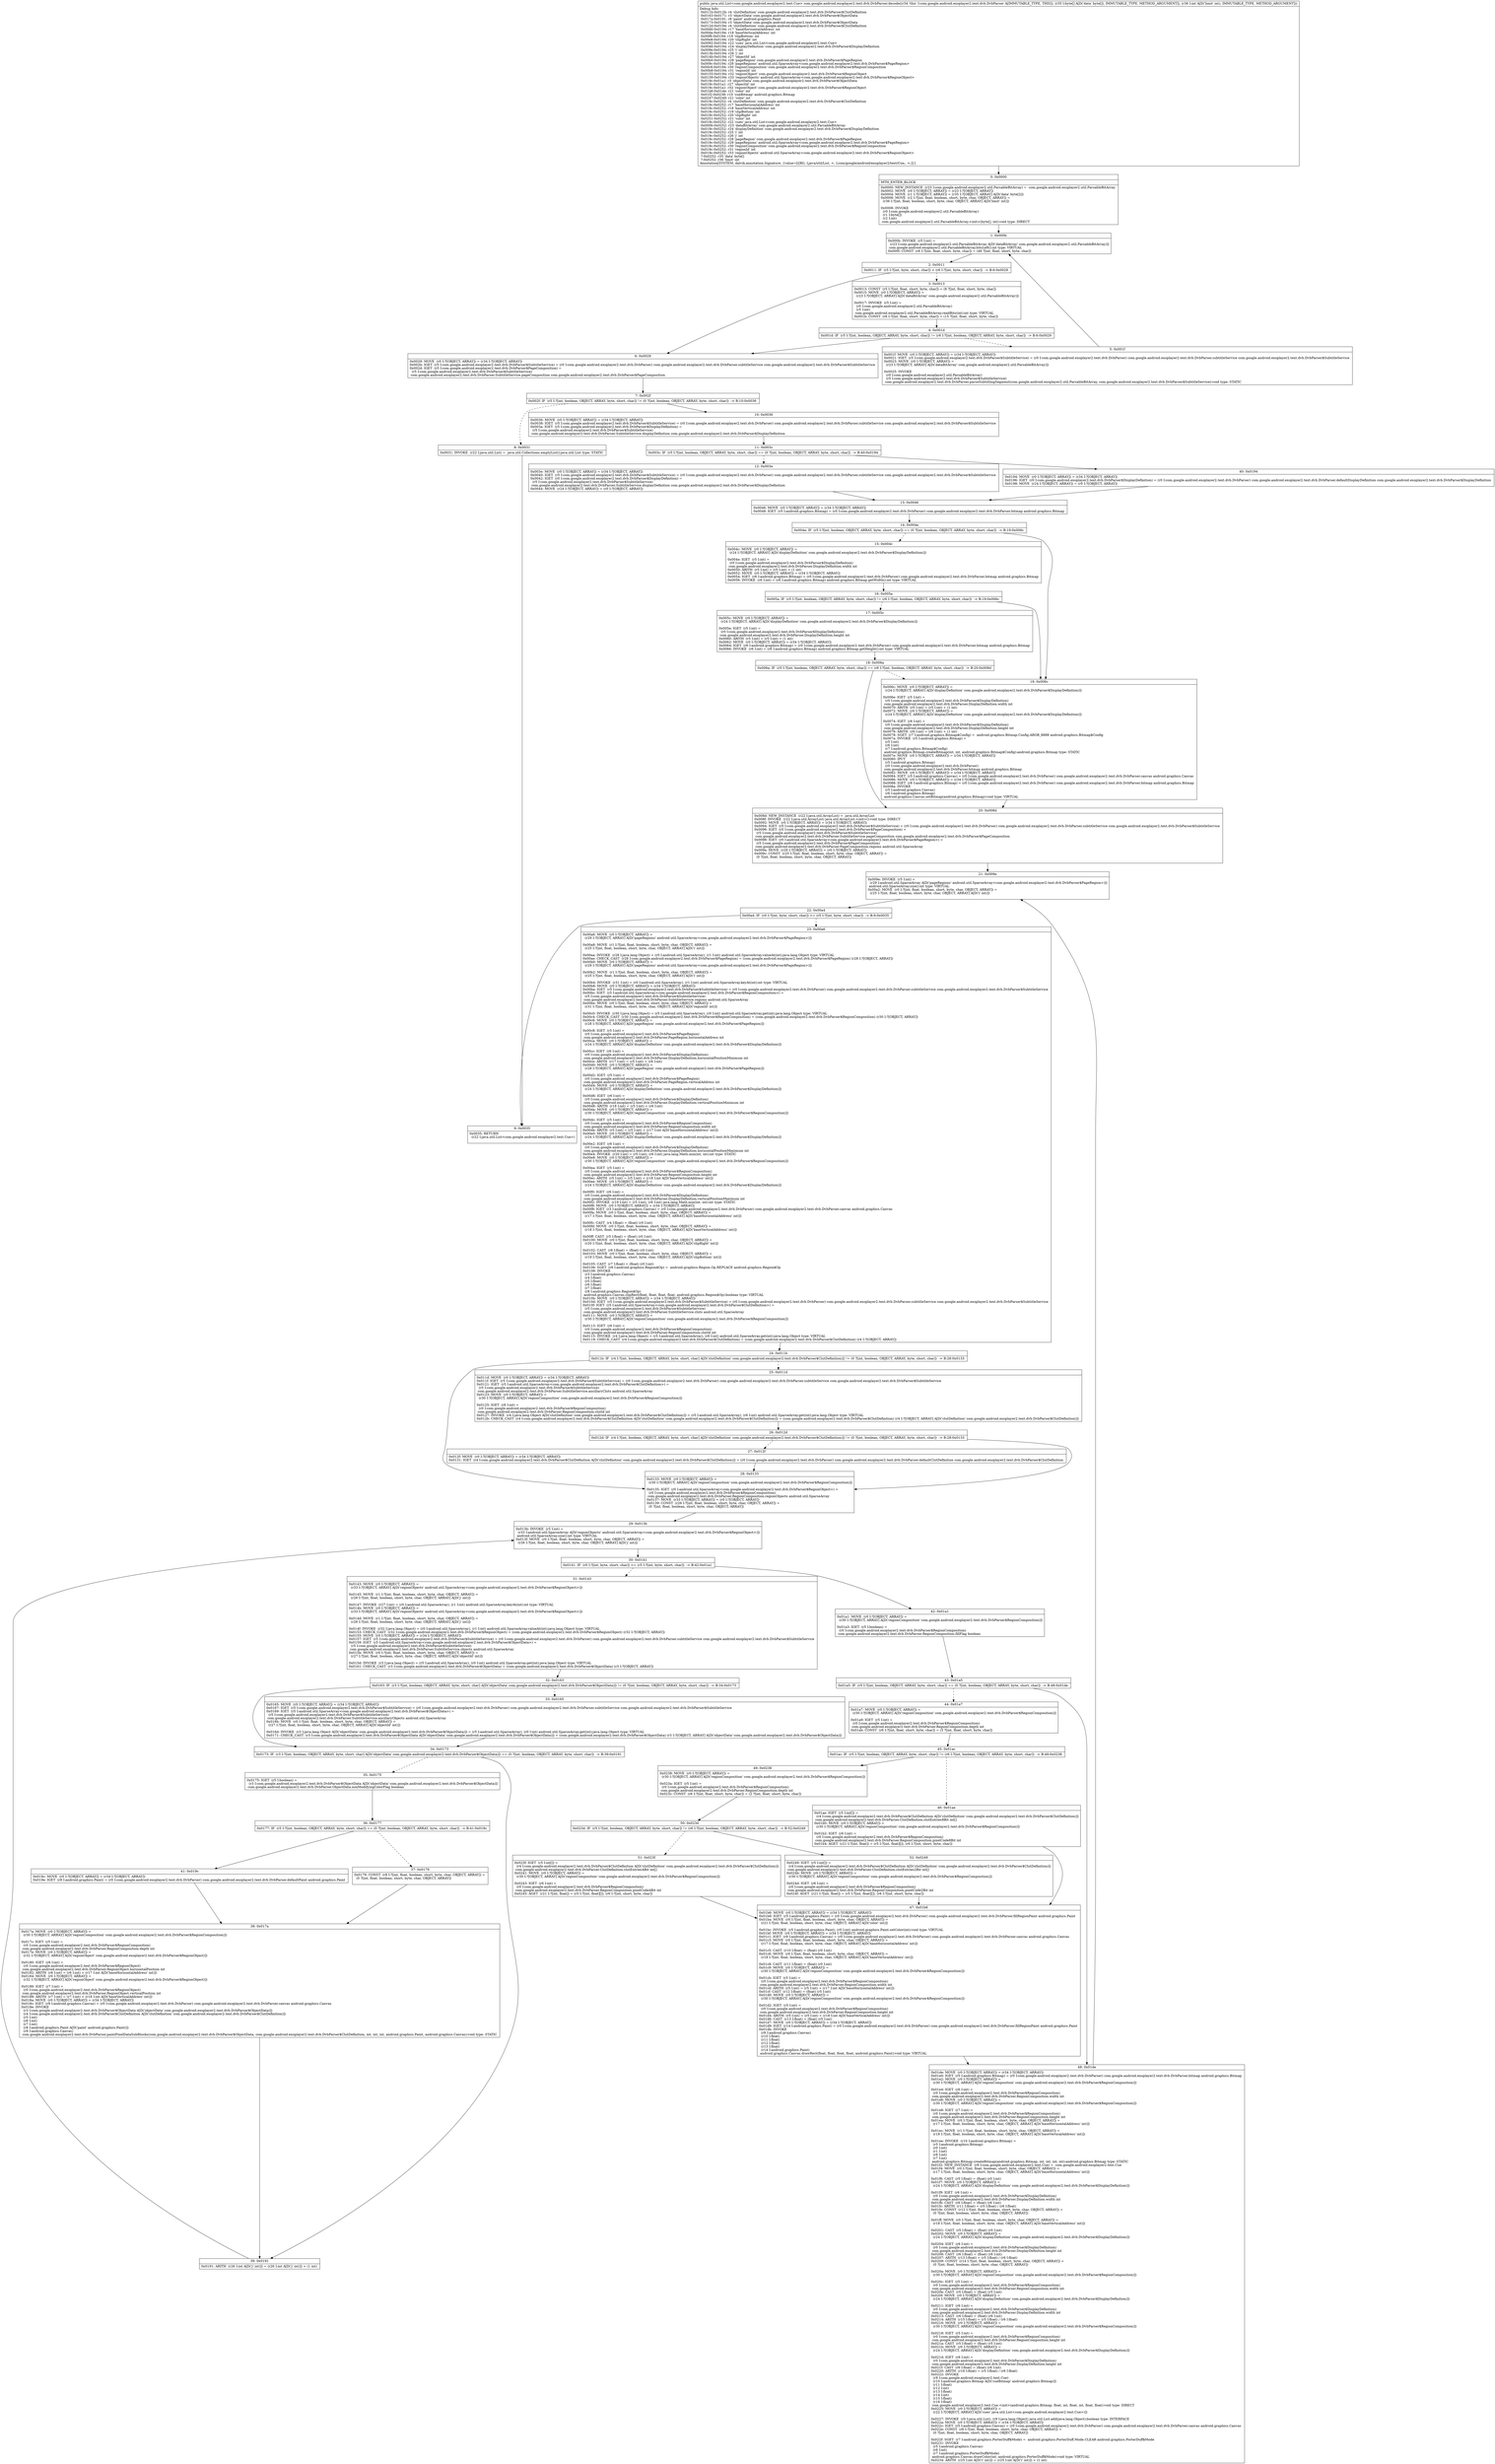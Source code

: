 digraph "CFG forcom.google.android.exoplayer2.text.dvb.DvbParser.decode([BI)Ljava\/util\/List;" {
Node_0 [shape=record,label="{0\:\ 0x0000|MTH_ENTER_BLOCK\l|0x0000: NEW_INSTANCE  (r23 I:com.google.android.exoplayer2.util.ParsableBitArray) =  com.google.android.exoplayer2.util.ParsableBitArray \l0x0002: MOVE  (r0 I:?[OBJECT, ARRAY]) = (r23 I:?[OBJECT, ARRAY]) \l0x0004: MOVE  (r1 I:?[OBJECT, ARRAY]) = (r35 I:?[OBJECT, ARRAY] A[D('data' byte[])]) \l0x0006: MOVE  (r2 I:?[int, float, boolean, short, byte, char, OBJECT, ARRAY]) = \l  (r36 I:?[int, float, boolean, short, byte, char, OBJECT, ARRAY] A[D('limit' int)])\l \l0x0008: INVOKE  \l  (r0 I:com.google.android.exoplayer2.util.ParsableBitArray)\l  (r1 I:byte[])\l  (r2 I:int)\l com.google.android.exoplayer2.util.ParsableBitArray.\<init\>(byte[], int):void type: DIRECT \l}"];
Node_1 [shape=record,label="{1\:\ 0x000b|0x000b: INVOKE  (r5 I:int) = \l  (r23 I:com.google.android.exoplayer2.util.ParsableBitArray A[D('dataBitArray' com.google.android.exoplayer2.util.ParsableBitArray)])\l com.google.android.exoplayer2.util.ParsableBitArray.bitsLeft():int type: VIRTUAL \l0x000f: CONST  (r6 I:?[int, float, short, byte, char]) = (48 ?[int, float, short, byte, char]) \l}"];
Node_2 [shape=record,label="{2\:\ 0x0011|0x0011: IF  (r5 I:?[int, byte, short, char]) \< (r6 I:?[int, byte, short, char])  \-\> B:6:0x0029 \l}"];
Node_3 [shape=record,label="{3\:\ 0x0013|0x0013: CONST  (r5 I:?[int, float, short, byte, char]) = (8 ?[int, float, short, byte, char]) \l0x0015: MOVE  (r0 I:?[OBJECT, ARRAY]) = \l  (r23 I:?[OBJECT, ARRAY] A[D('dataBitArray' com.google.android.exoplayer2.util.ParsableBitArray)])\l \l0x0017: INVOKE  (r5 I:int) = \l  (r0 I:com.google.android.exoplayer2.util.ParsableBitArray)\l  (r5 I:int)\l com.google.android.exoplayer2.util.ParsableBitArray.readBits(int):int type: VIRTUAL \l0x001b: CONST  (r6 I:?[int, float, short, byte, char]) = (15 ?[int, float, short, byte, char]) \l}"];
Node_4 [shape=record,label="{4\:\ 0x001d|0x001d: IF  (r5 I:?[int, boolean, OBJECT, ARRAY, byte, short, char]) != (r6 I:?[int, boolean, OBJECT, ARRAY, byte, short, char])  \-\> B:6:0x0029 \l}"];
Node_5 [shape=record,label="{5\:\ 0x001f|0x001f: MOVE  (r0 I:?[OBJECT, ARRAY]) = (r34 I:?[OBJECT, ARRAY]) \l0x0021: IGET  (r5 I:com.google.android.exoplayer2.text.dvb.DvbParser$SubtitleService) = (r0 I:com.google.android.exoplayer2.text.dvb.DvbParser) com.google.android.exoplayer2.text.dvb.DvbParser.subtitleService com.google.android.exoplayer2.text.dvb.DvbParser$SubtitleService \l0x0023: MOVE  (r0 I:?[OBJECT, ARRAY]) = \l  (r23 I:?[OBJECT, ARRAY] A[D('dataBitArray' com.google.android.exoplayer2.util.ParsableBitArray)])\l \l0x0025: INVOKE  \l  (r0 I:com.google.android.exoplayer2.util.ParsableBitArray)\l  (r5 I:com.google.android.exoplayer2.text.dvb.DvbParser$SubtitleService)\l com.google.android.exoplayer2.text.dvb.DvbParser.parseSubtitlingSegment(com.google.android.exoplayer2.util.ParsableBitArray, com.google.android.exoplayer2.text.dvb.DvbParser$SubtitleService):void type: STATIC \l}"];
Node_6 [shape=record,label="{6\:\ 0x0029|0x0029: MOVE  (r0 I:?[OBJECT, ARRAY]) = (r34 I:?[OBJECT, ARRAY]) \l0x002b: IGET  (r5 I:com.google.android.exoplayer2.text.dvb.DvbParser$SubtitleService) = (r0 I:com.google.android.exoplayer2.text.dvb.DvbParser) com.google.android.exoplayer2.text.dvb.DvbParser.subtitleService com.google.android.exoplayer2.text.dvb.DvbParser$SubtitleService \l0x002d: IGET  (r5 I:com.google.android.exoplayer2.text.dvb.DvbParser$PageComposition) = \l  (r5 I:com.google.android.exoplayer2.text.dvb.DvbParser$SubtitleService)\l com.google.android.exoplayer2.text.dvb.DvbParser.SubtitleService.pageComposition com.google.android.exoplayer2.text.dvb.DvbParser$PageComposition \l}"];
Node_7 [shape=record,label="{7\:\ 0x002f|0x002f: IF  (r5 I:?[int, boolean, OBJECT, ARRAY, byte, short, char]) != (0 ?[int, boolean, OBJECT, ARRAY, byte, short, char])  \-\> B:10:0x0036 \l}"];
Node_8 [shape=record,label="{8\:\ 0x0031|0x0031: INVOKE  (r22 I:java.util.List) =  java.util.Collections.emptyList():java.util.List type: STATIC \l}"];
Node_9 [shape=record,label="{9\:\ 0x0035|0x0035: RETURN  \l  (r22 I:java.util.List\<com.google.android.exoplayer2.text.Cue\>)\l \l}"];
Node_10 [shape=record,label="{10\:\ 0x0036|0x0036: MOVE  (r0 I:?[OBJECT, ARRAY]) = (r34 I:?[OBJECT, ARRAY]) \l0x0038: IGET  (r5 I:com.google.android.exoplayer2.text.dvb.DvbParser$SubtitleService) = (r0 I:com.google.android.exoplayer2.text.dvb.DvbParser) com.google.android.exoplayer2.text.dvb.DvbParser.subtitleService com.google.android.exoplayer2.text.dvb.DvbParser$SubtitleService \l0x003a: IGET  (r5 I:com.google.android.exoplayer2.text.dvb.DvbParser$DisplayDefinition) = \l  (r5 I:com.google.android.exoplayer2.text.dvb.DvbParser$SubtitleService)\l com.google.android.exoplayer2.text.dvb.DvbParser.SubtitleService.displayDefinition com.google.android.exoplayer2.text.dvb.DvbParser$DisplayDefinition \l}"];
Node_11 [shape=record,label="{11\:\ 0x003c|0x003c: IF  (r5 I:?[int, boolean, OBJECT, ARRAY, byte, short, char]) == (0 ?[int, boolean, OBJECT, ARRAY, byte, short, char])  \-\> B:40:0x0194 \l}"];
Node_12 [shape=record,label="{12\:\ 0x003e|0x003e: MOVE  (r0 I:?[OBJECT, ARRAY]) = (r34 I:?[OBJECT, ARRAY]) \l0x0040: IGET  (r5 I:com.google.android.exoplayer2.text.dvb.DvbParser$SubtitleService) = (r0 I:com.google.android.exoplayer2.text.dvb.DvbParser) com.google.android.exoplayer2.text.dvb.DvbParser.subtitleService com.google.android.exoplayer2.text.dvb.DvbParser$SubtitleService \l0x0042: IGET  (r0 I:com.google.android.exoplayer2.text.dvb.DvbParser$DisplayDefinition) = \l  (r5 I:com.google.android.exoplayer2.text.dvb.DvbParser$SubtitleService)\l com.google.android.exoplayer2.text.dvb.DvbParser.SubtitleService.displayDefinition com.google.android.exoplayer2.text.dvb.DvbParser$DisplayDefinition \l0x0044: MOVE  (r24 I:?[OBJECT, ARRAY]) = (r0 I:?[OBJECT, ARRAY]) \l}"];
Node_13 [shape=record,label="{13\:\ 0x0046|0x0046: MOVE  (r0 I:?[OBJECT, ARRAY]) = (r34 I:?[OBJECT, ARRAY]) \l0x0048: IGET  (r5 I:android.graphics.Bitmap) = (r0 I:com.google.android.exoplayer2.text.dvb.DvbParser) com.google.android.exoplayer2.text.dvb.DvbParser.bitmap android.graphics.Bitmap \l}"];
Node_14 [shape=record,label="{14\:\ 0x004a|0x004a: IF  (r5 I:?[int, boolean, OBJECT, ARRAY, byte, short, char]) == (0 ?[int, boolean, OBJECT, ARRAY, byte, short, char])  \-\> B:19:0x006c \l}"];
Node_15 [shape=record,label="{15\:\ 0x004c|0x004c: MOVE  (r0 I:?[OBJECT, ARRAY]) = \l  (r24 I:?[OBJECT, ARRAY] A[D('displayDefinition' com.google.android.exoplayer2.text.dvb.DvbParser$DisplayDefinition)])\l \l0x004e: IGET  (r5 I:int) = \l  (r0 I:com.google.android.exoplayer2.text.dvb.DvbParser$DisplayDefinition)\l com.google.android.exoplayer2.text.dvb.DvbParser.DisplayDefinition.width int \l0x0050: ARITH  (r5 I:int) = (r5 I:int) + (1 int) \l0x0052: MOVE  (r0 I:?[OBJECT, ARRAY]) = (r34 I:?[OBJECT, ARRAY]) \l0x0054: IGET  (r6 I:android.graphics.Bitmap) = (r0 I:com.google.android.exoplayer2.text.dvb.DvbParser) com.google.android.exoplayer2.text.dvb.DvbParser.bitmap android.graphics.Bitmap \l0x0056: INVOKE  (r6 I:int) = (r6 I:android.graphics.Bitmap) android.graphics.Bitmap.getWidth():int type: VIRTUAL \l}"];
Node_16 [shape=record,label="{16\:\ 0x005a|0x005a: IF  (r5 I:?[int, boolean, OBJECT, ARRAY, byte, short, char]) != (r6 I:?[int, boolean, OBJECT, ARRAY, byte, short, char])  \-\> B:19:0x006c \l}"];
Node_17 [shape=record,label="{17\:\ 0x005c|0x005c: MOVE  (r0 I:?[OBJECT, ARRAY]) = \l  (r24 I:?[OBJECT, ARRAY] A[D('displayDefinition' com.google.android.exoplayer2.text.dvb.DvbParser$DisplayDefinition)])\l \l0x005e: IGET  (r5 I:int) = \l  (r0 I:com.google.android.exoplayer2.text.dvb.DvbParser$DisplayDefinition)\l com.google.android.exoplayer2.text.dvb.DvbParser.DisplayDefinition.height int \l0x0060: ARITH  (r5 I:int) = (r5 I:int) + (1 int) \l0x0062: MOVE  (r0 I:?[OBJECT, ARRAY]) = (r34 I:?[OBJECT, ARRAY]) \l0x0064: IGET  (r6 I:android.graphics.Bitmap) = (r0 I:com.google.android.exoplayer2.text.dvb.DvbParser) com.google.android.exoplayer2.text.dvb.DvbParser.bitmap android.graphics.Bitmap \l0x0066: INVOKE  (r6 I:int) = (r6 I:android.graphics.Bitmap) android.graphics.Bitmap.getHeight():int type: VIRTUAL \l}"];
Node_18 [shape=record,label="{18\:\ 0x006a|0x006a: IF  (r5 I:?[int, boolean, OBJECT, ARRAY, byte, short, char]) == (r6 I:?[int, boolean, OBJECT, ARRAY, byte, short, char])  \-\> B:20:0x008d \l}"];
Node_19 [shape=record,label="{19\:\ 0x006c|0x006c: MOVE  (r0 I:?[OBJECT, ARRAY]) = \l  (r24 I:?[OBJECT, ARRAY] A[D('displayDefinition' com.google.android.exoplayer2.text.dvb.DvbParser$DisplayDefinition)])\l \l0x006e: IGET  (r5 I:int) = \l  (r0 I:com.google.android.exoplayer2.text.dvb.DvbParser$DisplayDefinition)\l com.google.android.exoplayer2.text.dvb.DvbParser.DisplayDefinition.width int \l0x0070: ARITH  (r5 I:int) = (r5 I:int) + (1 int) \l0x0072: MOVE  (r0 I:?[OBJECT, ARRAY]) = \l  (r24 I:?[OBJECT, ARRAY] A[D('displayDefinition' com.google.android.exoplayer2.text.dvb.DvbParser$DisplayDefinition)])\l \l0x0074: IGET  (r6 I:int) = \l  (r0 I:com.google.android.exoplayer2.text.dvb.DvbParser$DisplayDefinition)\l com.google.android.exoplayer2.text.dvb.DvbParser.DisplayDefinition.height int \l0x0076: ARITH  (r6 I:int) = (r6 I:int) + (1 int) \l0x0078: SGET  (r7 I:android.graphics.Bitmap$Config) =  android.graphics.Bitmap.Config.ARGB_8888 android.graphics.Bitmap$Config \l0x007a: INVOKE  (r5 I:android.graphics.Bitmap) = \l  (r5 I:int)\l  (r6 I:int)\l  (r7 I:android.graphics.Bitmap$Config)\l android.graphics.Bitmap.createBitmap(int, int, android.graphics.Bitmap$Config):android.graphics.Bitmap type: STATIC \l0x007e: MOVE  (r0 I:?[OBJECT, ARRAY]) = (r34 I:?[OBJECT, ARRAY]) \l0x0080: IPUT  \l  (r5 I:android.graphics.Bitmap)\l  (r0 I:com.google.android.exoplayer2.text.dvb.DvbParser)\l com.google.android.exoplayer2.text.dvb.DvbParser.bitmap android.graphics.Bitmap \l0x0082: MOVE  (r0 I:?[OBJECT, ARRAY]) = (r34 I:?[OBJECT, ARRAY]) \l0x0084: IGET  (r5 I:android.graphics.Canvas) = (r0 I:com.google.android.exoplayer2.text.dvb.DvbParser) com.google.android.exoplayer2.text.dvb.DvbParser.canvas android.graphics.Canvas \l0x0086: MOVE  (r0 I:?[OBJECT, ARRAY]) = (r34 I:?[OBJECT, ARRAY]) \l0x0088: IGET  (r6 I:android.graphics.Bitmap) = (r0 I:com.google.android.exoplayer2.text.dvb.DvbParser) com.google.android.exoplayer2.text.dvb.DvbParser.bitmap android.graphics.Bitmap \l0x008a: INVOKE  \l  (r5 I:android.graphics.Canvas)\l  (r6 I:android.graphics.Bitmap)\l android.graphics.Canvas.setBitmap(android.graphics.Bitmap):void type: VIRTUAL \l}"];
Node_20 [shape=record,label="{20\:\ 0x008d|0x008d: NEW_INSTANCE  (r22 I:java.util.ArrayList) =  java.util.ArrayList \l0x008f: INVOKE  (r22 I:java.util.ArrayList) java.util.ArrayList.\<init\>():void type: DIRECT \l0x0092: MOVE  (r0 I:?[OBJECT, ARRAY]) = (r34 I:?[OBJECT, ARRAY]) \l0x0094: IGET  (r5 I:com.google.android.exoplayer2.text.dvb.DvbParser$SubtitleService) = (r0 I:com.google.android.exoplayer2.text.dvb.DvbParser) com.google.android.exoplayer2.text.dvb.DvbParser.subtitleService com.google.android.exoplayer2.text.dvb.DvbParser$SubtitleService \l0x0096: IGET  (r5 I:com.google.android.exoplayer2.text.dvb.DvbParser$PageComposition) = \l  (r5 I:com.google.android.exoplayer2.text.dvb.DvbParser$SubtitleService)\l com.google.android.exoplayer2.text.dvb.DvbParser.SubtitleService.pageComposition com.google.android.exoplayer2.text.dvb.DvbParser$PageComposition \l0x0098: IGET  (r0 I:android.util.SparseArray\<com.google.android.exoplayer2.text.dvb.DvbParser$PageRegion\>) = \l  (r5 I:com.google.android.exoplayer2.text.dvb.DvbParser$PageComposition)\l com.google.android.exoplayer2.text.dvb.DvbParser.PageComposition.regions android.util.SparseArray \l0x009a: MOVE  (r29 I:?[OBJECT, ARRAY]) = (r0 I:?[OBJECT, ARRAY]) \l0x009c: CONST  (r25 I:?[int, float, boolean, short, byte, char, OBJECT, ARRAY]) = \l  (0 ?[int, float, boolean, short, byte, char, OBJECT, ARRAY])\l \l}"];
Node_21 [shape=record,label="{21\:\ 0x009e|0x009e: INVOKE  (r5 I:int) = \l  (r29 I:android.util.SparseArray A[D('pageRegions' android.util.SparseArray\<com.google.android.exoplayer2.text.dvb.DvbParser$PageRegion\>)])\l android.util.SparseArray.size():int type: VIRTUAL \l0x00a2: MOVE  (r0 I:?[int, float, boolean, short, byte, char, OBJECT, ARRAY]) = \l  (r25 I:?[int, float, boolean, short, byte, char, OBJECT, ARRAY] A[D('i' int)])\l \l}"];
Node_22 [shape=record,label="{22\:\ 0x00a4|0x00a4: IF  (r0 I:?[int, byte, short, char]) \>= (r5 I:?[int, byte, short, char])  \-\> B:9:0x0035 \l}"];
Node_23 [shape=record,label="{23\:\ 0x00a6|0x00a6: MOVE  (r0 I:?[OBJECT, ARRAY]) = \l  (r29 I:?[OBJECT, ARRAY] A[D('pageRegions' android.util.SparseArray\<com.google.android.exoplayer2.text.dvb.DvbParser$PageRegion\>)])\l \l0x00a8: MOVE  (r1 I:?[int, float, boolean, short, byte, char, OBJECT, ARRAY]) = \l  (r25 I:?[int, float, boolean, short, byte, char, OBJECT, ARRAY] A[D('i' int)])\l \l0x00aa: INVOKE  (r28 I:java.lang.Object) = (r0 I:android.util.SparseArray), (r1 I:int) android.util.SparseArray.valueAt(int):java.lang.Object type: VIRTUAL \l0x00ae: CHECK_CAST  (r28 I:com.google.android.exoplayer2.text.dvb.DvbParser$PageRegion) = (com.google.android.exoplayer2.text.dvb.DvbParser$PageRegion) (r28 I:?[OBJECT, ARRAY]) \l0x00b0: MOVE  (r0 I:?[OBJECT, ARRAY]) = \l  (r29 I:?[OBJECT, ARRAY] A[D('pageRegions' android.util.SparseArray\<com.google.android.exoplayer2.text.dvb.DvbParser$PageRegion\>)])\l \l0x00b2: MOVE  (r1 I:?[int, float, boolean, short, byte, char, OBJECT, ARRAY]) = \l  (r25 I:?[int, float, boolean, short, byte, char, OBJECT, ARRAY] A[D('i' int)])\l \l0x00b4: INVOKE  (r31 I:int) = (r0 I:android.util.SparseArray), (r1 I:int) android.util.SparseArray.keyAt(int):int type: VIRTUAL \l0x00b8: MOVE  (r0 I:?[OBJECT, ARRAY]) = (r34 I:?[OBJECT, ARRAY]) \l0x00ba: IGET  (r5 I:com.google.android.exoplayer2.text.dvb.DvbParser$SubtitleService) = (r0 I:com.google.android.exoplayer2.text.dvb.DvbParser) com.google.android.exoplayer2.text.dvb.DvbParser.subtitleService com.google.android.exoplayer2.text.dvb.DvbParser$SubtitleService \l0x00bc: IGET  (r5 I:android.util.SparseArray\<com.google.android.exoplayer2.text.dvb.DvbParser$RegionComposition\>) = \l  (r5 I:com.google.android.exoplayer2.text.dvb.DvbParser$SubtitleService)\l com.google.android.exoplayer2.text.dvb.DvbParser.SubtitleService.regions android.util.SparseArray \l0x00be: MOVE  (r0 I:?[int, float, boolean, short, byte, char, OBJECT, ARRAY]) = \l  (r31 I:?[int, float, boolean, short, byte, char, OBJECT, ARRAY] A[D('regionId' int)])\l \l0x00c0: INVOKE  (r30 I:java.lang.Object) = (r5 I:android.util.SparseArray), (r0 I:int) android.util.SparseArray.get(int):java.lang.Object type: VIRTUAL \l0x00c4: CHECK_CAST  (r30 I:com.google.android.exoplayer2.text.dvb.DvbParser$RegionComposition) = (com.google.android.exoplayer2.text.dvb.DvbParser$RegionComposition) (r30 I:?[OBJECT, ARRAY]) \l0x00c6: MOVE  (r0 I:?[OBJECT, ARRAY]) = \l  (r28 I:?[OBJECT, ARRAY] A[D('pageRegion' com.google.android.exoplayer2.text.dvb.DvbParser$PageRegion)])\l \l0x00c8: IGET  (r5 I:int) = \l  (r0 I:com.google.android.exoplayer2.text.dvb.DvbParser$PageRegion)\l com.google.android.exoplayer2.text.dvb.DvbParser.PageRegion.horizontalAddress int \l0x00ca: MOVE  (r0 I:?[OBJECT, ARRAY]) = \l  (r24 I:?[OBJECT, ARRAY] A[D('displayDefinition' com.google.android.exoplayer2.text.dvb.DvbParser$DisplayDefinition)])\l \l0x00cc: IGET  (r6 I:int) = \l  (r0 I:com.google.android.exoplayer2.text.dvb.DvbParser$DisplayDefinition)\l com.google.android.exoplayer2.text.dvb.DvbParser.DisplayDefinition.horizontalPositionMinimum int \l0x00ce: ARITH  (r17 I:int) = (r5 I:int) + (r6 I:int) \l0x00d0: MOVE  (r0 I:?[OBJECT, ARRAY]) = \l  (r28 I:?[OBJECT, ARRAY] A[D('pageRegion' com.google.android.exoplayer2.text.dvb.DvbParser$PageRegion)])\l \l0x00d2: IGET  (r5 I:int) = \l  (r0 I:com.google.android.exoplayer2.text.dvb.DvbParser$PageRegion)\l com.google.android.exoplayer2.text.dvb.DvbParser.PageRegion.verticalAddress int \l0x00d4: MOVE  (r0 I:?[OBJECT, ARRAY]) = \l  (r24 I:?[OBJECT, ARRAY] A[D('displayDefinition' com.google.android.exoplayer2.text.dvb.DvbParser$DisplayDefinition)])\l \l0x00d6: IGET  (r6 I:int) = \l  (r0 I:com.google.android.exoplayer2.text.dvb.DvbParser$DisplayDefinition)\l com.google.android.exoplayer2.text.dvb.DvbParser.DisplayDefinition.verticalPositionMinimum int \l0x00d8: ARITH  (r18 I:int) = (r5 I:int) + (r6 I:int) \l0x00da: MOVE  (r0 I:?[OBJECT, ARRAY]) = \l  (r30 I:?[OBJECT, ARRAY] A[D('regionComposition' com.google.android.exoplayer2.text.dvb.DvbParser$RegionComposition)])\l \l0x00dc: IGET  (r5 I:int) = \l  (r0 I:com.google.android.exoplayer2.text.dvb.DvbParser$RegionComposition)\l com.google.android.exoplayer2.text.dvb.DvbParser.RegionComposition.width int \l0x00de: ARITH  (r5 I:int) = (r5 I:int) + (r17 I:int A[D('baseHorizontalAddress' int)]) \l0x00e0: MOVE  (r0 I:?[OBJECT, ARRAY]) = \l  (r24 I:?[OBJECT, ARRAY] A[D('displayDefinition' com.google.android.exoplayer2.text.dvb.DvbParser$DisplayDefinition)])\l \l0x00e2: IGET  (r6 I:int) = \l  (r0 I:com.google.android.exoplayer2.text.dvb.DvbParser$DisplayDefinition)\l com.google.android.exoplayer2.text.dvb.DvbParser.DisplayDefinition.horizontalPositionMaximum int \l0x00e4: INVOKE  (r20 I:int) = (r5 I:int), (r6 I:int) java.lang.Math.min(int, int):int type: STATIC \l0x00e8: MOVE  (r0 I:?[OBJECT, ARRAY]) = \l  (r30 I:?[OBJECT, ARRAY] A[D('regionComposition' com.google.android.exoplayer2.text.dvb.DvbParser$RegionComposition)])\l \l0x00ea: IGET  (r5 I:int) = \l  (r0 I:com.google.android.exoplayer2.text.dvb.DvbParser$RegionComposition)\l com.google.android.exoplayer2.text.dvb.DvbParser.RegionComposition.height int \l0x00ec: ARITH  (r5 I:int) = (r5 I:int) + (r18 I:int A[D('baseVerticalAddress' int)]) \l0x00ee: MOVE  (r0 I:?[OBJECT, ARRAY]) = \l  (r24 I:?[OBJECT, ARRAY] A[D('displayDefinition' com.google.android.exoplayer2.text.dvb.DvbParser$DisplayDefinition)])\l \l0x00f0: IGET  (r6 I:int) = \l  (r0 I:com.google.android.exoplayer2.text.dvb.DvbParser$DisplayDefinition)\l com.google.android.exoplayer2.text.dvb.DvbParser.DisplayDefinition.verticalPositionMaximum int \l0x00f2: INVOKE  (r19 I:int) = (r5 I:int), (r6 I:int) java.lang.Math.min(int, int):int type: STATIC \l0x00f6: MOVE  (r0 I:?[OBJECT, ARRAY]) = (r34 I:?[OBJECT, ARRAY]) \l0x00f8: IGET  (r3 I:android.graphics.Canvas) = (r0 I:com.google.android.exoplayer2.text.dvb.DvbParser) com.google.android.exoplayer2.text.dvb.DvbParser.canvas android.graphics.Canvas \l0x00fa: MOVE  (r0 I:?[int, float, boolean, short, byte, char, OBJECT, ARRAY]) = \l  (r17 I:?[int, float, boolean, short, byte, char, OBJECT, ARRAY] A[D('baseHorizontalAddress' int)])\l \l0x00fc: CAST  (r4 I:float) = (float) (r0 I:int) \l0x00fd: MOVE  (r0 I:?[int, float, boolean, short, byte, char, OBJECT, ARRAY]) = \l  (r18 I:?[int, float, boolean, short, byte, char, OBJECT, ARRAY] A[D('baseVerticalAddress' int)])\l \l0x00ff: CAST  (r5 I:float) = (float) (r0 I:int) \l0x0100: MOVE  (r0 I:?[int, float, boolean, short, byte, char, OBJECT, ARRAY]) = \l  (r20 I:?[int, float, boolean, short, byte, char, OBJECT, ARRAY] A[D('clipRight' int)])\l \l0x0102: CAST  (r6 I:float) = (float) (r0 I:int) \l0x0103: MOVE  (r0 I:?[int, float, boolean, short, byte, char, OBJECT, ARRAY]) = \l  (r19 I:?[int, float, boolean, short, byte, char, OBJECT, ARRAY] A[D('clipBottom' int)])\l \l0x0105: CAST  (r7 I:float) = (float) (r0 I:int) \l0x0106: SGET  (r8 I:android.graphics.Region$Op) =  android.graphics.Region.Op.REPLACE android.graphics.Region$Op \l0x0108: INVOKE  \l  (r3 I:android.graphics.Canvas)\l  (r4 I:float)\l  (r5 I:float)\l  (r6 I:float)\l  (r7 I:float)\l  (r8 I:android.graphics.Region$Op)\l android.graphics.Canvas.clipRect(float, float, float, float, android.graphics.Region$Op):boolean type: VIRTUAL \l0x010b: MOVE  (r0 I:?[OBJECT, ARRAY]) = (r34 I:?[OBJECT, ARRAY]) \l0x010d: IGET  (r5 I:com.google.android.exoplayer2.text.dvb.DvbParser$SubtitleService) = (r0 I:com.google.android.exoplayer2.text.dvb.DvbParser) com.google.android.exoplayer2.text.dvb.DvbParser.subtitleService com.google.android.exoplayer2.text.dvb.DvbParser$SubtitleService \l0x010f: IGET  (r5 I:android.util.SparseArray\<com.google.android.exoplayer2.text.dvb.DvbParser$ClutDefinition\>) = \l  (r5 I:com.google.android.exoplayer2.text.dvb.DvbParser$SubtitleService)\l com.google.android.exoplayer2.text.dvb.DvbParser.SubtitleService.cluts android.util.SparseArray \l0x0111: MOVE  (r0 I:?[OBJECT, ARRAY]) = \l  (r30 I:?[OBJECT, ARRAY] A[D('regionComposition' com.google.android.exoplayer2.text.dvb.DvbParser$RegionComposition)])\l \l0x0113: IGET  (r6 I:int) = \l  (r0 I:com.google.android.exoplayer2.text.dvb.DvbParser$RegionComposition)\l com.google.android.exoplayer2.text.dvb.DvbParser.RegionComposition.clutId int \l0x0115: INVOKE  (r4 I:java.lang.Object) = (r5 I:android.util.SparseArray), (r6 I:int) android.util.SparseArray.get(int):java.lang.Object type: VIRTUAL \l0x0119: CHECK_CAST  (r4 I:com.google.android.exoplayer2.text.dvb.DvbParser$ClutDefinition) = (com.google.android.exoplayer2.text.dvb.DvbParser$ClutDefinition) (r4 I:?[OBJECT, ARRAY]) \l}"];
Node_24 [shape=record,label="{24\:\ 0x011b|0x011b: IF  (r4 I:?[int, boolean, OBJECT, ARRAY, byte, short, char] A[D('clutDefinition' com.google.android.exoplayer2.text.dvb.DvbParser$ClutDefinition)]) != (0 ?[int, boolean, OBJECT, ARRAY, byte, short, char])  \-\> B:28:0x0133 \l}"];
Node_25 [shape=record,label="{25\:\ 0x011d|0x011d: MOVE  (r0 I:?[OBJECT, ARRAY]) = (r34 I:?[OBJECT, ARRAY]) \l0x011f: IGET  (r5 I:com.google.android.exoplayer2.text.dvb.DvbParser$SubtitleService) = (r0 I:com.google.android.exoplayer2.text.dvb.DvbParser) com.google.android.exoplayer2.text.dvb.DvbParser.subtitleService com.google.android.exoplayer2.text.dvb.DvbParser$SubtitleService \l0x0121: IGET  (r5 I:android.util.SparseArray\<com.google.android.exoplayer2.text.dvb.DvbParser$ClutDefinition\>) = \l  (r5 I:com.google.android.exoplayer2.text.dvb.DvbParser$SubtitleService)\l com.google.android.exoplayer2.text.dvb.DvbParser.SubtitleService.ancillaryCluts android.util.SparseArray \l0x0123: MOVE  (r0 I:?[OBJECT, ARRAY]) = \l  (r30 I:?[OBJECT, ARRAY] A[D('regionComposition' com.google.android.exoplayer2.text.dvb.DvbParser$RegionComposition)])\l \l0x0125: IGET  (r6 I:int) = \l  (r0 I:com.google.android.exoplayer2.text.dvb.DvbParser$RegionComposition)\l com.google.android.exoplayer2.text.dvb.DvbParser.RegionComposition.clutId int \l0x0127: INVOKE  (r4 I:java.lang.Object A[D('clutDefinition' com.google.android.exoplayer2.text.dvb.DvbParser$ClutDefinition)]) = (r5 I:android.util.SparseArray), (r6 I:int) android.util.SparseArray.get(int):java.lang.Object type: VIRTUAL \l0x012b: CHECK_CAST  (r4 I:com.google.android.exoplayer2.text.dvb.DvbParser$ClutDefinition A[D('clutDefinition' com.google.android.exoplayer2.text.dvb.DvbParser$ClutDefinition)]) = (com.google.android.exoplayer2.text.dvb.DvbParser$ClutDefinition) (r4 I:?[OBJECT, ARRAY] A[D('clutDefinition' com.google.android.exoplayer2.text.dvb.DvbParser$ClutDefinition)]) \l}"];
Node_26 [shape=record,label="{26\:\ 0x012d|0x012d: IF  (r4 I:?[int, boolean, OBJECT, ARRAY, byte, short, char] A[D('clutDefinition' com.google.android.exoplayer2.text.dvb.DvbParser$ClutDefinition)]) != (0 ?[int, boolean, OBJECT, ARRAY, byte, short, char])  \-\> B:28:0x0133 \l}"];
Node_27 [shape=record,label="{27\:\ 0x012f|0x012f: MOVE  (r0 I:?[OBJECT, ARRAY]) = (r34 I:?[OBJECT, ARRAY]) \l0x0131: IGET  (r4 I:com.google.android.exoplayer2.text.dvb.DvbParser$ClutDefinition A[D('clutDefinition' com.google.android.exoplayer2.text.dvb.DvbParser$ClutDefinition)]) = (r0 I:com.google.android.exoplayer2.text.dvb.DvbParser) com.google.android.exoplayer2.text.dvb.DvbParser.defaultClutDefinition com.google.android.exoplayer2.text.dvb.DvbParser$ClutDefinition \l}"];
Node_28 [shape=record,label="{28\:\ 0x0133|0x0133: MOVE  (r0 I:?[OBJECT, ARRAY]) = \l  (r30 I:?[OBJECT, ARRAY] A[D('regionComposition' com.google.android.exoplayer2.text.dvb.DvbParser$RegionComposition)])\l \l0x0135: IGET  (r0 I:android.util.SparseArray\<com.google.android.exoplayer2.text.dvb.DvbParser$RegionObject\>) = \l  (r0 I:com.google.android.exoplayer2.text.dvb.DvbParser$RegionComposition)\l com.google.android.exoplayer2.text.dvb.DvbParser.RegionComposition.regionObjects android.util.SparseArray \l0x0137: MOVE  (r33 I:?[OBJECT, ARRAY]) = (r0 I:?[OBJECT, ARRAY]) \l0x0139: CONST  (r26 I:?[int, float, boolean, short, byte, char, OBJECT, ARRAY]) = \l  (0 ?[int, float, boolean, short, byte, char, OBJECT, ARRAY])\l \l}"];
Node_29 [shape=record,label="{29\:\ 0x013b|0x013b: INVOKE  (r5 I:int) = \l  (r33 I:android.util.SparseArray A[D('regionObjects' android.util.SparseArray\<com.google.android.exoplayer2.text.dvb.DvbParser$RegionObject\>)])\l android.util.SparseArray.size():int type: VIRTUAL \l0x013f: MOVE  (r0 I:?[int, float, boolean, short, byte, char, OBJECT, ARRAY]) = \l  (r26 I:?[int, float, boolean, short, byte, char, OBJECT, ARRAY] A[D('j' int)])\l \l}"];
Node_30 [shape=record,label="{30\:\ 0x0141|0x0141: IF  (r0 I:?[int, byte, short, char]) \>= (r5 I:?[int, byte, short, char])  \-\> B:42:0x01a1 \l}"];
Node_31 [shape=record,label="{31\:\ 0x0143|0x0143: MOVE  (r0 I:?[OBJECT, ARRAY]) = \l  (r33 I:?[OBJECT, ARRAY] A[D('regionObjects' android.util.SparseArray\<com.google.android.exoplayer2.text.dvb.DvbParser$RegionObject\>)])\l \l0x0145: MOVE  (r1 I:?[int, float, boolean, short, byte, char, OBJECT, ARRAY]) = \l  (r26 I:?[int, float, boolean, short, byte, char, OBJECT, ARRAY] A[D('j' int)])\l \l0x0147: INVOKE  (r27 I:int) = (r0 I:android.util.SparseArray), (r1 I:int) android.util.SparseArray.keyAt(int):int type: VIRTUAL \l0x014b: MOVE  (r0 I:?[OBJECT, ARRAY]) = \l  (r33 I:?[OBJECT, ARRAY] A[D('regionObjects' android.util.SparseArray\<com.google.android.exoplayer2.text.dvb.DvbParser$RegionObject\>)])\l \l0x014d: MOVE  (r1 I:?[int, float, boolean, short, byte, char, OBJECT, ARRAY]) = \l  (r26 I:?[int, float, boolean, short, byte, char, OBJECT, ARRAY] A[D('j' int)])\l \l0x014f: INVOKE  (r32 I:java.lang.Object) = (r0 I:android.util.SparseArray), (r1 I:int) android.util.SparseArray.valueAt(int):java.lang.Object type: VIRTUAL \l0x0153: CHECK_CAST  (r32 I:com.google.android.exoplayer2.text.dvb.DvbParser$RegionObject) = (com.google.android.exoplayer2.text.dvb.DvbParser$RegionObject) (r32 I:?[OBJECT, ARRAY]) \l0x0155: MOVE  (r0 I:?[OBJECT, ARRAY]) = (r34 I:?[OBJECT, ARRAY]) \l0x0157: IGET  (r5 I:com.google.android.exoplayer2.text.dvb.DvbParser$SubtitleService) = (r0 I:com.google.android.exoplayer2.text.dvb.DvbParser) com.google.android.exoplayer2.text.dvb.DvbParser.subtitleService com.google.android.exoplayer2.text.dvb.DvbParser$SubtitleService \l0x0159: IGET  (r5 I:android.util.SparseArray\<com.google.android.exoplayer2.text.dvb.DvbParser$ObjectData\>) = \l  (r5 I:com.google.android.exoplayer2.text.dvb.DvbParser$SubtitleService)\l com.google.android.exoplayer2.text.dvb.DvbParser.SubtitleService.objects android.util.SparseArray \l0x015b: MOVE  (r0 I:?[int, float, boolean, short, byte, char, OBJECT, ARRAY]) = \l  (r27 I:?[int, float, boolean, short, byte, char, OBJECT, ARRAY] A[D('objectId' int)])\l \l0x015d: INVOKE  (r3 I:java.lang.Object) = (r5 I:android.util.SparseArray), (r0 I:int) android.util.SparseArray.get(int):java.lang.Object type: VIRTUAL \l0x0161: CHECK_CAST  (r3 I:com.google.android.exoplayer2.text.dvb.DvbParser$ObjectData) = (com.google.android.exoplayer2.text.dvb.DvbParser$ObjectData) (r3 I:?[OBJECT, ARRAY]) \l}"];
Node_32 [shape=record,label="{32\:\ 0x0163|0x0163: IF  (r3 I:?[int, boolean, OBJECT, ARRAY, byte, short, char] A[D('objectData' com.google.android.exoplayer2.text.dvb.DvbParser$ObjectData)]) != (0 ?[int, boolean, OBJECT, ARRAY, byte, short, char])  \-\> B:34:0x0173 \l}"];
Node_33 [shape=record,label="{33\:\ 0x0165|0x0165: MOVE  (r0 I:?[OBJECT, ARRAY]) = (r34 I:?[OBJECT, ARRAY]) \l0x0167: IGET  (r5 I:com.google.android.exoplayer2.text.dvb.DvbParser$SubtitleService) = (r0 I:com.google.android.exoplayer2.text.dvb.DvbParser) com.google.android.exoplayer2.text.dvb.DvbParser.subtitleService com.google.android.exoplayer2.text.dvb.DvbParser$SubtitleService \l0x0169: IGET  (r5 I:android.util.SparseArray\<com.google.android.exoplayer2.text.dvb.DvbParser$ObjectData\>) = \l  (r5 I:com.google.android.exoplayer2.text.dvb.DvbParser$SubtitleService)\l com.google.android.exoplayer2.text.dvb.DvbParser.SubtitleService.ancillaryObjects android.util.SparseArray \l0x016b: MOVE  (r0 I:?[int, float, boolean, short, byte, char, OBJECT, ARRAY]) = \l  (r27 I:?[int, float, boolean, short, byte, char, OBJECT, ARRAY] A[D('objectId' int)])\l \l0x016d: INVOKE  (r3 I:java.lang.Object A[D('objectData' com.google.android.exoplayer2.text.dvb.DvbParser$ObjectData)]) = (r5 I:android.util.SparseArray), (r0 I:int) android.util.SparseArray.get(int):java.lang.Object type: VIRTUAL \l0x0171: CHECK_CAST  (r3 I:com.google.android.exoplayer2.text.dvb.DvbParser$ObjectData A[D('objectData' com.google.android.exoplayer2.text.dvb.DvbParser$ObjectData)]) = (com.google.android.exoplayer2.text.dvb.DvbParser$ObjectData) (r3 I:?[OBJECT, ARRAY] A[D('objectData' com.google.android.exoplayer2.text.dvb.DvbParser$ObjectData)]) \l}"];
Node_34 [shape=record,label="{34\:\ 0x0173|0x0173: IF  (r3 I:?[int, boolean, OBJECT, ARRAY, byte, short, char] A[D('objectData' com.google.android.exoplayer2.text.dvb.DvbParser$ObjectData)]) == (0 ?[int, boolean, OBJECT, ARRAY, byte, short, char])  \-\> B:39:0x0191 \l}"];
Node_35 [shape=record,label="{35\:\ 0x0175|0x0175: IGET  (r5 I:boolean) = \l  (r3 I:com.google.android.exoplayer2.text.dvb.DvbParser$ObjectData A[D('objectData' com.google.android.exoplayer2.text.dvb.DvbParser$ObjectData)])\l com.google.android.exoplayer2.text.dvb.DvbParser.ObjectData.nonModifyingColorFlag boolean \l}"];
Node_36 [shape=record,label="{36\:\ 0x0177|0x0177: IF  (r5 I:?[int, boolean, OBJECT, ARRAY, byte, short, char]) == (0 ?[int, boolean, OBJECT, ARRAY, byte, short, char])  \-\> B:41:0x019c \l}"];
Node_37 [shape=record,label="{37\:\ 0x0179|0x0179: CONST  (r8 I:?[int, float, boolean, short, byte, char, OBJECT, ARRAY]) = \l  (0 ?[int, float, boolean, short, byte, char, OBJECT, ARRAY])\l \l}"];
Node_38 [shape=record,label="{38\:\ 0x017a|0x017a: MOVE  (r0 I:?[OBJECT, ARRAY]) = \l  (r30 I:?[OBJECT, ARRAY] A[D('regionComposition' com.google.android.exoplayer2.text.dvb.DvbParser$RegionComposition)])\l \l0x017c: IGET  (r5 I:int) = \l  (r0 I:com.google.android.exoplayer2.text.dvb.DvbParser$RegionComposition)\l com.google.android.exoplayer2.text.dvb.DvbParser.RegionComposition.depth int \l0x017e: MOVE  (r0 I:?[OBJECT, ARRAY]) = \l  (r32 I:?[OBJECT, ARRAY] A[D('regionObject' com.google.android.exoplayer2.text.dvb.DvbParser$RegionObject)])\l \l0x0180: IGET  (r6 I:int) = \l  (r0 I:com.google.android.exoplayer2.text.dvb.DvbParser$RegionObject)\l com.google.android.exoplayer2.text.dvb.DvbParser.RegionObject.horizontalPosition int \l0x0182: ARITH  (r6 I:int) = (r6 I:int) + (r17 I:int A[D('baseHorizontalAddress' int)]) \l0x0184: MOVE  (r0 I:?[OBJECT, ARRAY]) = \l  (r32 I:?[OBJECT, ARRAY] A[D('regionObject' com.google.android.exoplayer2.text.dvb.DvbParser$RegionObject)])\l \l0x0186: IGET  (r7 I:int) = \l  (r0 I:com.google.android.exoplayer2.text.dvb.DvbParser$RegionObject)\l com.google.android.exoplayer2.text.dvb.DvbParser.RegionObject.verticalPosition int \l0x0188: ARITH  (r7 I:int) = (r7 I:int) + (r18 I:int A[D('baseVerticalAddress' int)]) \l0x018a: MOVE  (r0 I:?[OBJECT, ARRAY]) = (r34 I:?[OBJECT, ARRAY]) \l0x018c: IGET  (r9 I:android.graphics.Canvas) = (r0 I:com.google.android.exoplayer2.text.dvb.DvbParser) com.google.android.exoplayer2.text.dvb.DvbParser.canvas android.graphics.Canvas \l0x018e: INVOKE  \l  (r3 I:com.google.android.exoplayer2.text.dvb.DvbParser$ObjectData A[D('objectData' com.google.android.exoplayer2.text.dvb.DvbParser$ObjectData)])\l  (r4 I:com.google.android.exoplayer2.text.dvb.DvbParser$ClutDefinition A[D('clutDefinition' com.google.android.exoplayer2.text.dvb.DvbParser$ClutDefinition)])\l  (r5 I:int)\l  (r6 I:int)\l  (r7 I:int)\l  (r8 I:android.graphics.Paint A[D('paint' android.graphics.Paint)])\l  (r9 I:android.graphics.Canvas)\l com.google.android.exoplayer2.text.dvb.DvbParser.paintPixelDataSubBlocks(com.google.android.exoplayer2.text.dvb.DvbParser$ObjectData, com.google.android.exoplayer2.text.dvb.DvbParser$ClutDefinition, int, int, int, android.graphics.Paint, android.graphics.Canvas):void type: STATIC \l}"];
Node_39 [shape=record,label="{39\:\ 0x0191|0x0191: ARITH  (r26 I:int A[D('j' int)]) = (r26 I:int A[D('j' int)]) + (1 int) \l}"];
Node_40 [shape=record,label="{40\:\ 0x0194|0x0194: MOVE  (r0 I:?[OBJECT, ARRAY]) = (r34 I:?[OBJECT, ARRAY]) \l0x0196: IGET  (r0 I:com.google.android.exoplayer2.text.dvb.DvbParser$DisplayDefinition) = (r0 I:com.google.android.exoplayer2.text.dvb.DvbParser) com.google.android.exoplayer2.text.dvb.DvbParser.defaultDisplayDefinition com.google.android.exoplayer2.text.dvb.DvbParser$DisplayDefinition \l0x0198: MOVE  (r24 I:?[OBJECT, ARRAY]) = (r0 I:?[OBJECT, ARRAY]) \l}"];
Node_41 [shape=record,label="{41\:\ 0x019c|0x019c: MOVE  (r0 I:?[OBJECT, ARRAY]) = (r34 I:?[OBJECT, ARRAY]) \l0x019e: IGET  (r8 I:android.graphics.Paint) = (r0 I:com.google.android.exoplayer2.text.dvb.DvbParser) com.google.android.exoplayer2.text.dvb.DvbParser.defaultPaint android.graphics.Paint \l}"];
Node_42 [shape=record,label="{42\:\ 0x01a1|0x01a1: MOVE  (r0 I:?[OBJECT, ARRAY]) = \l  (r30 I:?[OBJECT, ARRAY] A[D('regionComposition' com.google.android.exoplayer2.text.dvb.DvbParser$RegionComposition)])\l \l0x01a3: IGET  (r5 I:boolean) = \l  (r0 I:com.google.android.exoplayer2.text.dvb.DvbParser$RegionComposition)\l com.google.android.exoplayer2.text.dvb.DvbParser.RegionComposition.fillFlag boolean \l}"];
Node_43 [shape=record,label="{43\:\ 0x01a5|0x01a5: IF  (r5 I:?[int, boolean, OBJECT, ARRAY, byte, short, char]) == (0 ?[int, boolean, OBJECT, ARRAY, byte, short, char])  \-\> B:48:0x01de \l}"];
Node_44 [shape=record,label="{44\:\ 0x01a7|0x01a7: MOVE  (r0 I:?[OBJECT, ARRAY]) = \l  (r30 I:?[OBJECT, ARRAY] A[D('regionComposition' com.google.android.exoplayer2.text.dvb.DvbParser$RegionComposition)])\l \l0x01a9: IGET  (r5 I:int) = \l  (r0 I:com.google.android.exoplayer2.text.dvb.DvbParser$RegionComposition)\l com.google.android.exoplayer2.text.dvb.DvbParser.RegionComposition.depth int \l0x01ab: CONST  (r6 I:?[int, float, short, byte, char]) = (3 ?[int, float, short, byte, char]) \l}"];
Node_45 [shape=record,label="{45\:\ 0x01ac|0x01ac: IF  (r5 I:?[int, boolean, OBJECT, ARRAY, byte, short, char]) != (r6 I:?[int, boolean, OBJECT, ARRAY, byte, short, char])  \-\> B:49:0x0238 \l}"];
Node_46 [shape=record,label="{46\:\ 0x01ae|0x01ae: IGET  (r5 I:int[]) = \l  (r4 I:com.google.android.exoplayer2.text.dvb.DvbParser$ClutDefinition A[D('clutDefinition' com.google.android.exoplayer2.text.dvb.DvbParser$ClutDefinition)])\l com.google.android.exoplayer2.text.dvb.DvbParser.ClutDefinition.clutEntries8Bit int[] \l0x01b0: MOVE  (r0 I:?[OBJECT, ARRAY]) = \l  (r30 I:?[OBJECT, ARRAY] A[D('regionComposition' com.google.android.exoplayer2.text.dvb.DvbParser$RegionComposition)])\l \l0x01b2: IGET  (r6 I:int) = \l  (r0 I:com.google.android.exoplayer2.text.dvb.DvbParser$RegionComposition)\l com.google.android.exoplayer2.text.dvb.DvbParser.RegionComposition.pixelCode8Bit int \l0x01b4: AGET  (r21 I:?[int, float]) = (r5 I:?[int, float][]), (r6 I:?[int, short, byte, char]) \l}"];
Node_47 [shape=record,label="{47\:\ 0x01b6|0x01b6: MOVE  (r0 I:?[OBJECT, ARRAY]) = (r34 I:?[OBJECT, ARRAY]) \l0x01b8: IGET  (r5 I:android.graphics.Paint) = (r0 I:com.google.android.exoplayer2.text.dvb.DvbParser) com.google.android.exoplayer2.text.dvb.DvbParser.fillRegionPaint android.graphics.Paint \l0x01ba: MOVE  (r0 I:?[int, float, boolean, short, byte, char, OBJECT, ARRAY]) = \l  (r21 I:?[int, float, boolean, short, byte, char, OBJECT, ARRAY] A[D('color' int)])\l \l0x01bc: INVOKE  (r5 I:android.graphics.Paint), (r0 I:int) android.graphics.Paint.setColor(int):void type: VIRTUAL \l0x01bf: MOVE  (r0 I:?[OBJECT, ARRAY]) = (r34 I:?[OBJECT, ARRAY]) \l0x01c1: IGET  (r9 I:android.graphics.Canvas) = (r0 I:com.google.android.exoplayer2.text.dvb.DvbParser) com.google.android.exoplayer2.text.dvb.DvbParser.canvas android.graphics.Canvas \l0x01c3: MOVE  (r0 I:?[int, float, boolean, short, byte, char, OBJECT, ARRAY]) = \l  (r17 I:?[int, float, boolean, short, byte, char, OBJECT, ARRAY] A[D('baseHorizontalAddress' int)])\l \l0x01c5: CAST  (r10 I:float) = (float) (r0 I:int) \l0x01c6: MOVE  (r0 I:?[int, float, boolean, short, byte, char, OBJECT, ARRAY]) = \l  (r18 I:?[int, float, boolean, short, byte, char, OBJECT, ARRAY] A[D('baseVerticalAddress' int)])\l \l0x01c8: CAST  (r11 I:float) = (float) (r0 I:int) \l0x01c9: MOVE  (r0 I:?[OBJECT, ARRAY]) = \l  (r30 I:?[OBJECT, ARRAY] A[D('regionComposition' com.google.android.exoplayer2.text.dvb.DvbParser$RegionComposition)])\l \l0x01cb: IGET  (r5 I:int) = \l  (r0 I:com.google.android.exoplayer2.text.dvb.DvbParser$RegionComposition)\l com.google.android.exoplayer2.text.dvb.DvbParser.RegionComposition.width int \l0x01cd: ARITH  (r5 I:int) = (r5 I:int) + (r17 I:int A[D('baseHorizontalAddress' int)]) \l0x01cf: CAST  (r12 I:float) = (float) (r5 I:int) \l0x01d0: MOVE  (r0 I:?[OBJECT, ARRAY]) = \l  (r30 I:?[OBJECT, ARRAY] A[D('regionComposition' com.google.android.exoplayer2.text.dvb.DvbParser$RegionComposition)])\l \l0x01d2: IGET  (r5 I:int) = \l  (r0 I:com.google.android.exoplayer2.text.dvb.DvbParser$RegionComposition)\l com.google.android.exoplayer2.text.dvb.DvbParser.RegionComposition.height int \l0x01d4: ARITH  (r5 I:int) = (r5 I:int) + (r18 I:int A[D('baseVerticalAddress' int)]) \l0x01d6: CAST  (r13 I:float) = (float) (r5 I:int) \l0x01d7: MOVE  (r0 I:?[OBJECT, ARRAY]) = (r34 I:?[OBJECT, ARRAY]) \l0x01d9: IGET  (r14 I:android.graphics.Paint) = (r0 I:com.google.android.exoplayer2.text.dvb.DvbParser) com.google.android.exoplayer2.text.dvb.DvbParser.fillRegionPaint android.graphics.Paint \l0x01db: INVOKE  \l  (r9 I:android.graphics.Canvas)\l  (r10 I:float)\l  (r11 I:float)\l  (r12 I:float)\l  (r13 I:float)\l  (r14 I:android.graphics.Paint)\l android.graphics.Canvas.drawRect(float, float, float, float, android.graphics.Paint):void type: VIRTUAL \l}"];
Node_48 [shape=record,label="{48\:\ 0x01de|0x01de: MOVE  (r0 I:?[OBJECT, ARRAY]) = (r34 I:?[OBJECT, ARRAY]) \l0x01e0: IGET  (r5 I:android.graphics.Bitmap) = (r0 I:com.google.android.exoplayer2.text.dvb.DvbParser) com.google.android.exoplayer2.text.dvb.DvbParser.bitmap android.graphics.Bitmap \l0x01e2: MOVE  (r0 I:?[OBJECT, ARRAY]) = \l  (r30 I:?[OBJECT, ARRAY] A[D('regionComposition' com.google.android.exoplayer2.text.dvb.DvbParser$RegionComposition)])\l \l0x01e4: IGET  (r6 I:int) = \l  (r0 I:com.google.android.exoplayer2.text.dvb.DvbParser$RegionComposition)\l com.google.android.exoplayer2.text.dvb.DvbParser.RegionComposition.width int \l0x01e6: MOVE  (r0 I:?[OBJECT, ARRAY]) = \l  (r30 I:?[OBJECT, ARRAY] A[D('regionComposition' com.google.android.exoplayer2.text.dvb.DvbParser$RegionComposition)])\l \l0x01e8: IGET  (r7 I:int) = \l  (r0 I:com.google.android.exoplayer2.text.dvb.DvbParser$RegionComposition)\l com.google.android.exoplayer2.text.dvb.DvbParser.RegionComposition.height int \l0x01ea: MOVE  (r0 I:?[int, float, boolean, short, byte, char, OBJECT, ARRAY]) = \l  (r17 I:?[int, float, boolean, short, byte, char, OBJECT, ARRAY] A[D('baseHorizontalAddress' int)])\l \l0x01ec: MOVE  (r1 I:?[int, float, boolean, short, byte, char, OBJECT, ARRAY]) = \l  (r18 I:?[int, float, boolean, short, byte, char, OBJECT, ARRAY] A[D('baseVerticalAddress' int)])\l \l0x01ee: INVOKE  (r10 I:android.graphics.Bitmap) = \l  (r5 I:android.graphics.Bitmap)\l  (r0 I:int)\l  (r1 I:int)\l  (r6 I:int)\l  (r7 I:int)\l android.graphics.Bitmap.createBitmap(android.graphics.Bitmap, int, int, int, int):android.graphics.Bitmap type: STATIC \l0x01f2: NEW_INSTANCE  (r9 I:com.google.android.exoplayer2.text.Cue) =  com.google.android.exoplayer2.text.Cue \l0x01f4: MOVE  (r0 I:?[int, float, boolean, short, byte, char, OBJECT, ARRAY]) = \l  (r17 I:?[int, float, boolean, short, byte, char, OBJECT, ARRAY] A[D('baseHorizontalAddress' int)])\l \l0x01f6: CAST  (r5 I:float) = (float) (r0 I:int) \l0x01f7: MOVE  (r0 I:?[OBJECT, ARRAY]) = \l  (r24 I:?[OBJECT, ARRAY] A[D('displayDefinition' com.google.android.exoplayer2.text.dvb.DvbParser$DisplayDefinition)])\l \l0x01f9: IGET  (r6 I:int) = \l  (r0 I:com.google.android.exoplayer2.text.dvb.DvbParser$DisplayDefinition)\l com.google.android.exoplayer2.text.dvb.DvbParser.DisplayDefinition.width int \l0x01fb: CAST  (r6 I:float) = (float) (r6 I:int) \l0x01fc: ARITH  (r11 I:float) = (r5 I:float) \/ (r6 I:float) \l0x01fe: CONST  (r12 I:?[int, float, boolean, short, byte, char, OBJECT, ARRAY]) = \l  (0 ?[int, float, boolean, short, byte, char, OBJECT, ARRAY])\l \l0x01ff: MOVE  (r0 I:?[int, float, boolean, short, byte, char, OBJECT, ARRAY]) = \l  (r18 I:?[int, float, boolean, short, byte, char, OBJECT, ARRAY] A[D('baseVerticalAddress' int)])\l \l0x0201: CAST  (r5 I:float) = (float) (r0 I:int) \l0x0202: MOVE  (r0 I:?[OBJECT, ARRAY]) = \l  (r24 I:?[OBJECT, ARRAY] A[D('displayDefinition' com.google.android.exoplayer2.text.dvb.DvbParser$DisplayDefinition)])\l \l0x0204: IGET  (r6 I:int) = \l  (r0 I:com.google.android.exoplayer2.text.dvb.DvbParser$DisplayDefinition)\l com.google.android.exoplayer2.text.dvb.DvbParser.DisplayDefinition.height int \l0x0206: CAST  (r6 I:float) = (float) (r6 I:int) \l0x0207: ARITH  (r13 I:float) = (r5 I:float) \/ (r6 I:float) \l0x0209: CONST  (r14 I:?[int, float, boolean, short, byte, char, OBJECT, ARRAY]) = \l  (0 ?[int, float, boolean, short, byte, char, OBJECT, ARRAY])\l \l0x020a: MOVE  (r0 I:?[OBJECT, ARRAY]) = \l  (r30 I:?[OBJECT, ARRAY] A[D('regionComposition' com.google.android.exoplayer2.text.dvb.DvbParser$RegionComposition)])\l \l0x020c: IGET  (r5 I:int) = \l  (r0 I:com.google.android.exoplayer2.text.dvb.DvbParser$RegionComposition)\l com.google.android.exoplayer2.text.dvb.DvbParser.RegionComposition.width int \l0x020e: CAST  (r5 I:float) = (float) (r5 I:int) \l0x020f: MOVE  (r0 I:?[OBJECT, ARRAY]) = \l  (r24 I:?[OBJECT, ARRAY] A[D('displayDefinition' com.google.android.exoplayer2.text.dvb.DvbParser$DisplayDefinition)])\l \l0x0211: IGET  (r6 I:int) = \l  (r0 I:com.google.android.exoplayer2.text.dvb.DvbParser$DisplayDefinition)\l com.google.android.exoplayer2.text.dvb.DvbParser.DisplayDefinition.width int \l0x0213: CAST  (r6 I:float) = (float) (r6 I:int) \l0x0214: ARITH  (r15 I:float) = (r5 I:float) \/ (r6 I:float) \l0x0216: MOVE  (r0 I:?[OBJECT, ARRAY]) = \l  (r30 I:?[OBJECT, ARRAY] A[D('regionComposition' com.google.android.exoplayer2.text.dvb.DvbParser$RegionComposition)])\l \l0x0218: IGET  (r5 I:int) = \l  (r0 I:com.google.android.exoplayer2.text.dvb.DvbParser$RegionComposition)\l com.google.android.exoplayer2.text.dvb.DvbParser.RegionComposition.height int \l0x021a: CAST  (r5 I:float) = (float) (r5 I:int) \l0x021b: MOVE  (r0 I:?[OBJECT, ARRAY]) = \l  (r24 I:?[OBJECT, ARRAY] A[D('displayDefinition' com.google.android.exoplayer2.text.dvb.DvbParser$DisplayDefinition)])\l \l0x021d: IGET  (r6 I:int) = \l  (r0 I:com.google.android.exoplayer2.text.dvb.DvbParser$DisplayDefinition)\l com.google.android.exoplayer2.text.dvb.DvbParser.DisplayDefinition.height int \l0x021f: CAST  (r6 I:float) = (float) (r6 I:int) \l0x0220: ARITH  (r16 I:float) = (r5 I:float) \/ (r6 I:float) \l0x0222: INVOKE  \l  (r9 I:com.google.android.exoplayer2.text.Cue)\l  (r10 I:android.graphics.Bitmap A[D('cueBitmap' android.graphics.Bitmap)])\l  (r11 I:float)\l  (r12 I:int)\l  (r13 I:float)\l  (r14 I:int)\l  (r15 I:float)\l  (r16 I:float)\l com.google.android.exoplayer2.text.Cue.\<init\>(android.graphics.Bitmap, float, int, float, int, float, float):void type: DIRECT \l0x0225: MOVE  (r0 I:?[OBJECT, ARRAY]) = \l  (r22 I:?[OBJECT, ARRAY] A[D('cues' java.util.List\<com.google.android.exoplayer2.text.Cue\>)])\l \l0x0227: INVOKE  (r0 I:java.util.List), (r9 I:java.lang.Object) java.util.List.add(java.lang.Object):boolean type: INTERFACE \l0x022a: MOVE  (r0 I:?[OBJECT, ARRAY]) = (r34 I:?[OBJECT, ARRAY]) \l0x022c: IGET  (r5 I:android.graphics.Canvas) = (r0 I:com.google.android.exoplayer2.text.dvb.DvbParser) com.google.android.exoplayer2.text.dvb.DvbParser.canvas android.graphics.Canvas \l0x022e: CONST  (r6 I:?[int, float, boolean, short, byte, char, OBJECT, ARRAY]) = \l  (0 ?[int, float, boolean, short, byte, char, OBJECT, ARRAY])\l \l0x022f: SGET  (r7 I:android.graphics.PorterDuff$Mode) =  android.graphics.PorterDuff.Mode.CLEAR android.graphics.PorterDuff$Mode \l0x0231: INVOKE  \l  (r5 I:android.graphics.Canvas)\l  (r6 I:int)\l  (r7 I:android.graphics.PorterDuff$Mode)\l android.graphics.Canvas.drawColor(int, android.graphics.PorterDuff$Mode):void type: VIRTUAL \l0x0234: ARITH  (r25 I:int A[D('i' int)]) = (r25 I:int A[D('i' int)]) + (1 int) \l}"];
Node_49 [shape=record,label="{49\:\ 0x0238|0x0238: MOVE  (r0 I:?[OBJECT, ARRAY]) = \l  (r30 I:?[OBJECT, ARRAY] A[D('regionComposition' com.google.android.exoplayer2.text.dvb.DvbParser$RegionComposition)])\l \l0x023a: IGET  (r5 I:int) = \l  (r0 I:com.google.android.exoplayer2.text.dvb.DvbParser$RegionComposition)\l com.google.android.exoplayer2.text.dvb.DvbParser.RegionComposition.depth int \l0x023c: CONST  (r6 I:?[int, float, short, byte, char]) = (2 ?[int, float, short, byte, char]) \l}"];
Node_50 [shape=record,label="{50\:\ 0x023d|0x023d: IF  (r5 I:?[int, boolean, OBJECT, ARRAY, byte, short, char]) != (r6 I:?[int, boolean, OBJECT, ARRAY, byte, short, char])  \-\> B:52:0x0249 \l}"];
Node_51 [shape=record,label="{51\:\ 0x023f|0x023f: IGET  (r5 I:int[]) = \l  (r4 I:com.google.android.exoplayer2.text.dvb.DvbParser$ClutDefinition A[D('clutDefinition' com.google.android.exoplayer2.text.dvb.DvbParser$ClutDefinition)])\l com.google.android.exoplayer2.text.dvb.DvbParser.ClutDefinition.clutEntries4Bit int[] \l0x0241: MOVE  (r0 I:?[OBJECT, ARRAY]) = \l  (r30 I:?[OBJECT, ARRAY] A[D('regionComposition' com.google.android.exoplayer2.text.dvb.DvbParser$RegionComposition)])\l \l0x0243: IGET  (r6 I:int) = \l  (r0 I:com.google.android.exoplayer2.text.dvb.DvbParser$RegionComposition)\l com.google.android.exoplayer2.text.dvb.DvbParser.RegionComposition.pixelCode4Bit int \l0x0245: AGET  (r21 I:?[int, float]) = (r5 I:?[int, float][]), (r6 I:?[int, short, byte, char]) \l}"];
Node_52 [shape=record,label="{52\:\ 0x0249|0x0249: IGET  (r5 I:int[]) = \l  (r4 I:com.google.android.exoplayer2.text.dvb.DvbParser$ClutDefinition A[D('clutDefinition' com.google.android.exoplayer2.text.dvb.DvbParser$ClutDefinition)])\l com.google.android.exoplayer2.text.dvb.DvbParser.ClutDefinition.clutEntries2Bit int[] \l0x024b: MOVE  (r0 I:?[OBJECT, ARRAY]) = \l  (r30 I:?[OBJECT, ARRAY] A[D('regionComposition' com.google.android.exoplayer2.text.dvb.DvbParser$RegionComposition)])\l \l0x024d: IGET  (r6 I:int) = \l  (r0 I:com.google.android.exoplayer2.text.dvb.DvbParser$RegionComposition)\l com.google.android.exoplayer2.text.dvb.DvbParser.RegionComposition.pixelCode2Bit int \l0x024f: AGET  (r21 I:?[int, float]) = (r5 I:?[int, float][]), (r6 I:?[int, short, byte, char]) \l}"];
MethodNode[shape=record,label="{public java.util.List\<com.google.android.exoplayer2.text.Cue\> com.google.android.exoplayer2.text.dvb.DvbParser.decode((r34 'this' I:com.google.android.exoplayer2.text.dvb.DvbParser A[IMMUTABLE_TYPE, THIS]), (r35 I:byte[] A[D('data' byte[]), IMMUTABLE_TYPE, METHOD_ARGUMENT]), (r36 I:int A[D('limit' int), IMMUTABLE_TYPE, METHOD_ARGUMENT]))  | Debug Info:\l  0x011b\-0x012b: r4 'clutDefinition' com.google.android.exoplayer2.text.dvb.DvbParser$ClutDefinition\l  0x0163\-0x0171: r3 'objectData' com.google.android.exoplayer2.text.dvb.DvbParser$ObjectData\l  0x017a\-0x0191: r8 'paint' android.graphics.Paint\l  0x0173\-0x0194: r3 'objectData' com.google.android.exoplayer2.text.dvb.DvbParser$ObjectData\l  0x012d\-0x0194: r4 'clutDefinition' com.google.android.exoplayer2.text.dvb.DvbParser$ClutDefinition\l  0x00d0\-0x0194: r17 'baseHorizontalAddress' int\l  0x00da\-0x0194: r18 'baseVerticalAddress' int\l  0x00f6\-0x0194: r19 'clipBottom' int\l  0x00e8\-0x0194: r20 'clipRight' int\l  0x0092\-0x0194: r22 'cues' java.util.List\<com.google.android.exoplayer2.text.Cue\>\l  0x0046\-0x0194: r24 'displayDefinition' com.google.android.exoplayer2.text.dvb.DvbParser$DisplayDefinition\l  0x009e\-0x0194: r25 'i' int\l  0x013b\-0x0194: r26 'j' int\l  0x014b\-0x0194: r27 'objectId' int\l  0x00b0\-0x0194: r28 'pageRegion' com.google.android.exoplayer2.text.dvb.DvbParser$PageRegion\l  0x009c\-0x0194: r29 'pageRegions' android.util.SparseArray\<com.google.android.exoplayer2.text.dvb.DvbParser$PageRegion\>\l  0x00c6\-0x0194: r30 'regionComposition' com.google.android.exoplayer2.text.dvb.DvbParser$RegionComposition\l  0x00b8\-0x0194: r31 'regionId' int\l  0x0155\-0x0194: r32 'regionObject' com.google.android.exoplayer2.text.dvb.DvbParser$RegionObject\l  0x0139\-0x0194: r33 'regionObjects' android.util.SparseArray\<com.google.android.exoplayer2.text.dvb.DvbParser$RegionObject\>\l  0x019c\-0x01a1: r3 'objectData' com.google.android.exoplayer2.text.dvb.DvbParser$ObjectData\l  0x019c\-0x01a1: r27 'objectId' int\l  0x019c\-0x01a1: r32 'regionObject' com.google.android.exoplayer2.text.dvb.DvbParser$RegionObject\l  0x01b6\-0x01de: r21 'color' int\l  0x01f2\-0x0238: r10 'cueBitmap' android.graphics.Bitmap\l  0x0247\-0x0249: r21 'color' int\l  0x019c\-0x0252: r4 'clutDefinition' com.google.android.exoplayer2.text.dvb.DvbParser$ClutDefinition\l  0x019c\-0x0252: r17 'baseHorizontalAddress' int\l  0x019c\-0x0252: r18 'baseVerticalAddress' int\l  0x019c\-0x0252: r19 'clipBottom' int\l  0x019c\-0x0252: r20 'clipRight' int\l  0x0251\-0x0252: r21 'color' int\l  0x019c\-0x0252: r22 'cues' java.util.List\<com.google.android.exoplayer2.text.Cue\>\l  0x000b\-0x0252: r23 'dataBitArray' com.google.android.exoplayer2.util.ParsableBitArray\l  0x019c\-0x0252: r24 'displayDefinition' com.google.android.exoplayer2.text.dvb.DvbParser$DisplayDefinition\l  0x019c\-0x0252: r25 'i' int\l  0x019c\-0x0252: r26 'j' int\l  0x019c\-0x0252: r28 'pageRegion' com.google.android.exoplayer2.text.dvb.DvbParser$PageRegion\l  0x019c\-0x0252: r29 'pageRegions' android.util.SparseArray\<com.google.android.exoplayer2.text.dvb.DvbParser$PageRegion\>\l  0x019c\-0x0252: r30 'regionComposition' com.google.android.exoplayer2.text.dvb.DvbParser$RegionComposition\l  0x019c\-0x0252: r31 'regionId' int\l  0x019c\-0x0252: r33 'regionObjects' android.util.SparseArray\<com.google.android.exoplayer2.text.dvb.DvbParser$RegionObject\>\l  ?\-0x0252: r35 'data' byte[]\l  ?\-0x0252: r36 'limit' int\lAnnotation[SYSTEM, dalvik.annotation.Signature, \{value=[([BI), Ljava\/util\/List, \<, Lcom\/google\/android\/exoplayer2\/text\/Cue;, \>;]\}]\l}"];
MethodNode -> Node_0;
Node_0 -> Node_1;
Node_1 -> Node_2;
Node_2 -> Node_3[style=dashed];
Node_2 -> Node_6;
Node_3 -> Node_4;
Node_4 -> Node_5[style=dashed];
Node_4 -> Node_6;
Node_5 -> Node_1;
Node_6 -> Node_7;
Node_7 -> Node_8[style=dashed];
Node_7 -> Node_10;
Node_8 -> Node_9;
Node_10 -> Node_11;
Node_11 -> Node_12[style=dashed];
Node_11 -> Node_40;
Node_12 -> Node_13;
Node_13 -> Node_14;
Node_14 -> Node_15[style=dashed];
Node_14 -> Node_19;
Node_15 -> Node_16;
Node_16 -> Node_17[style=dashed];
Node_16 -> Node_19;
Node_17 -> Node_18;
Node_18 -> Node_19[style=dashed];
Node_18 -> Node_20;
Node_19 -> Node_20;
Node_20 -> Node_21;
Node_21 -> Node_22;
Node_22 -> Node_9;
Node_22 -> Node_23[style=dashed];
Node_23 -> Node_24;
Node_24 -> Node_25[style=dashed];
Node_24 -> Node_28;
Node_25 -> Node_26;
Node_26 -> Node_27[style=dashed];
Node_26 -> Node_28;
Node_27 -> Node_28;
Node_28 -> Node_29;
Node_29 -> Node_30;
Node_30 -> Node_31[style=dashed];
Node_30 -> Node_42;
Node_31 -> Node_32;
Node_32 -> Node_33[style=dashed];
Node_32 -> Node_34;
Node_33 -> Node_34;
Node_34 -> Node_35[style=dashed];
Node_34 -> Node_39;
Node_35 -> Node_36;
Node_36 -> Node_37[style=dashed];
Node_36 -> Node_41;
Node_37 -> Node_38;
Node_38 -> Node_39;
Node_39 -> Node_29;
Node_40 -> Node_13;
Node_41 -> Node_38;
Node_42 -> Node_43;
Node_43 -> Node_44[style=dashed];
Node_43 -> Node_48;
Node_44 -> Node_45;
Node_45 -> Node_46[style=dashed];
Node_45 -> Node_49;
Node_46 -> Node_47;
Node_47 -> Node_48;
Node_48 -> Node_21;
Node_49 -> Node_50;
Node_50 -> Node_51[style=dashed];
Node_50 -> Node_52;
Node_51 -> Node_47;
Node_52 -> Node_47;
}

